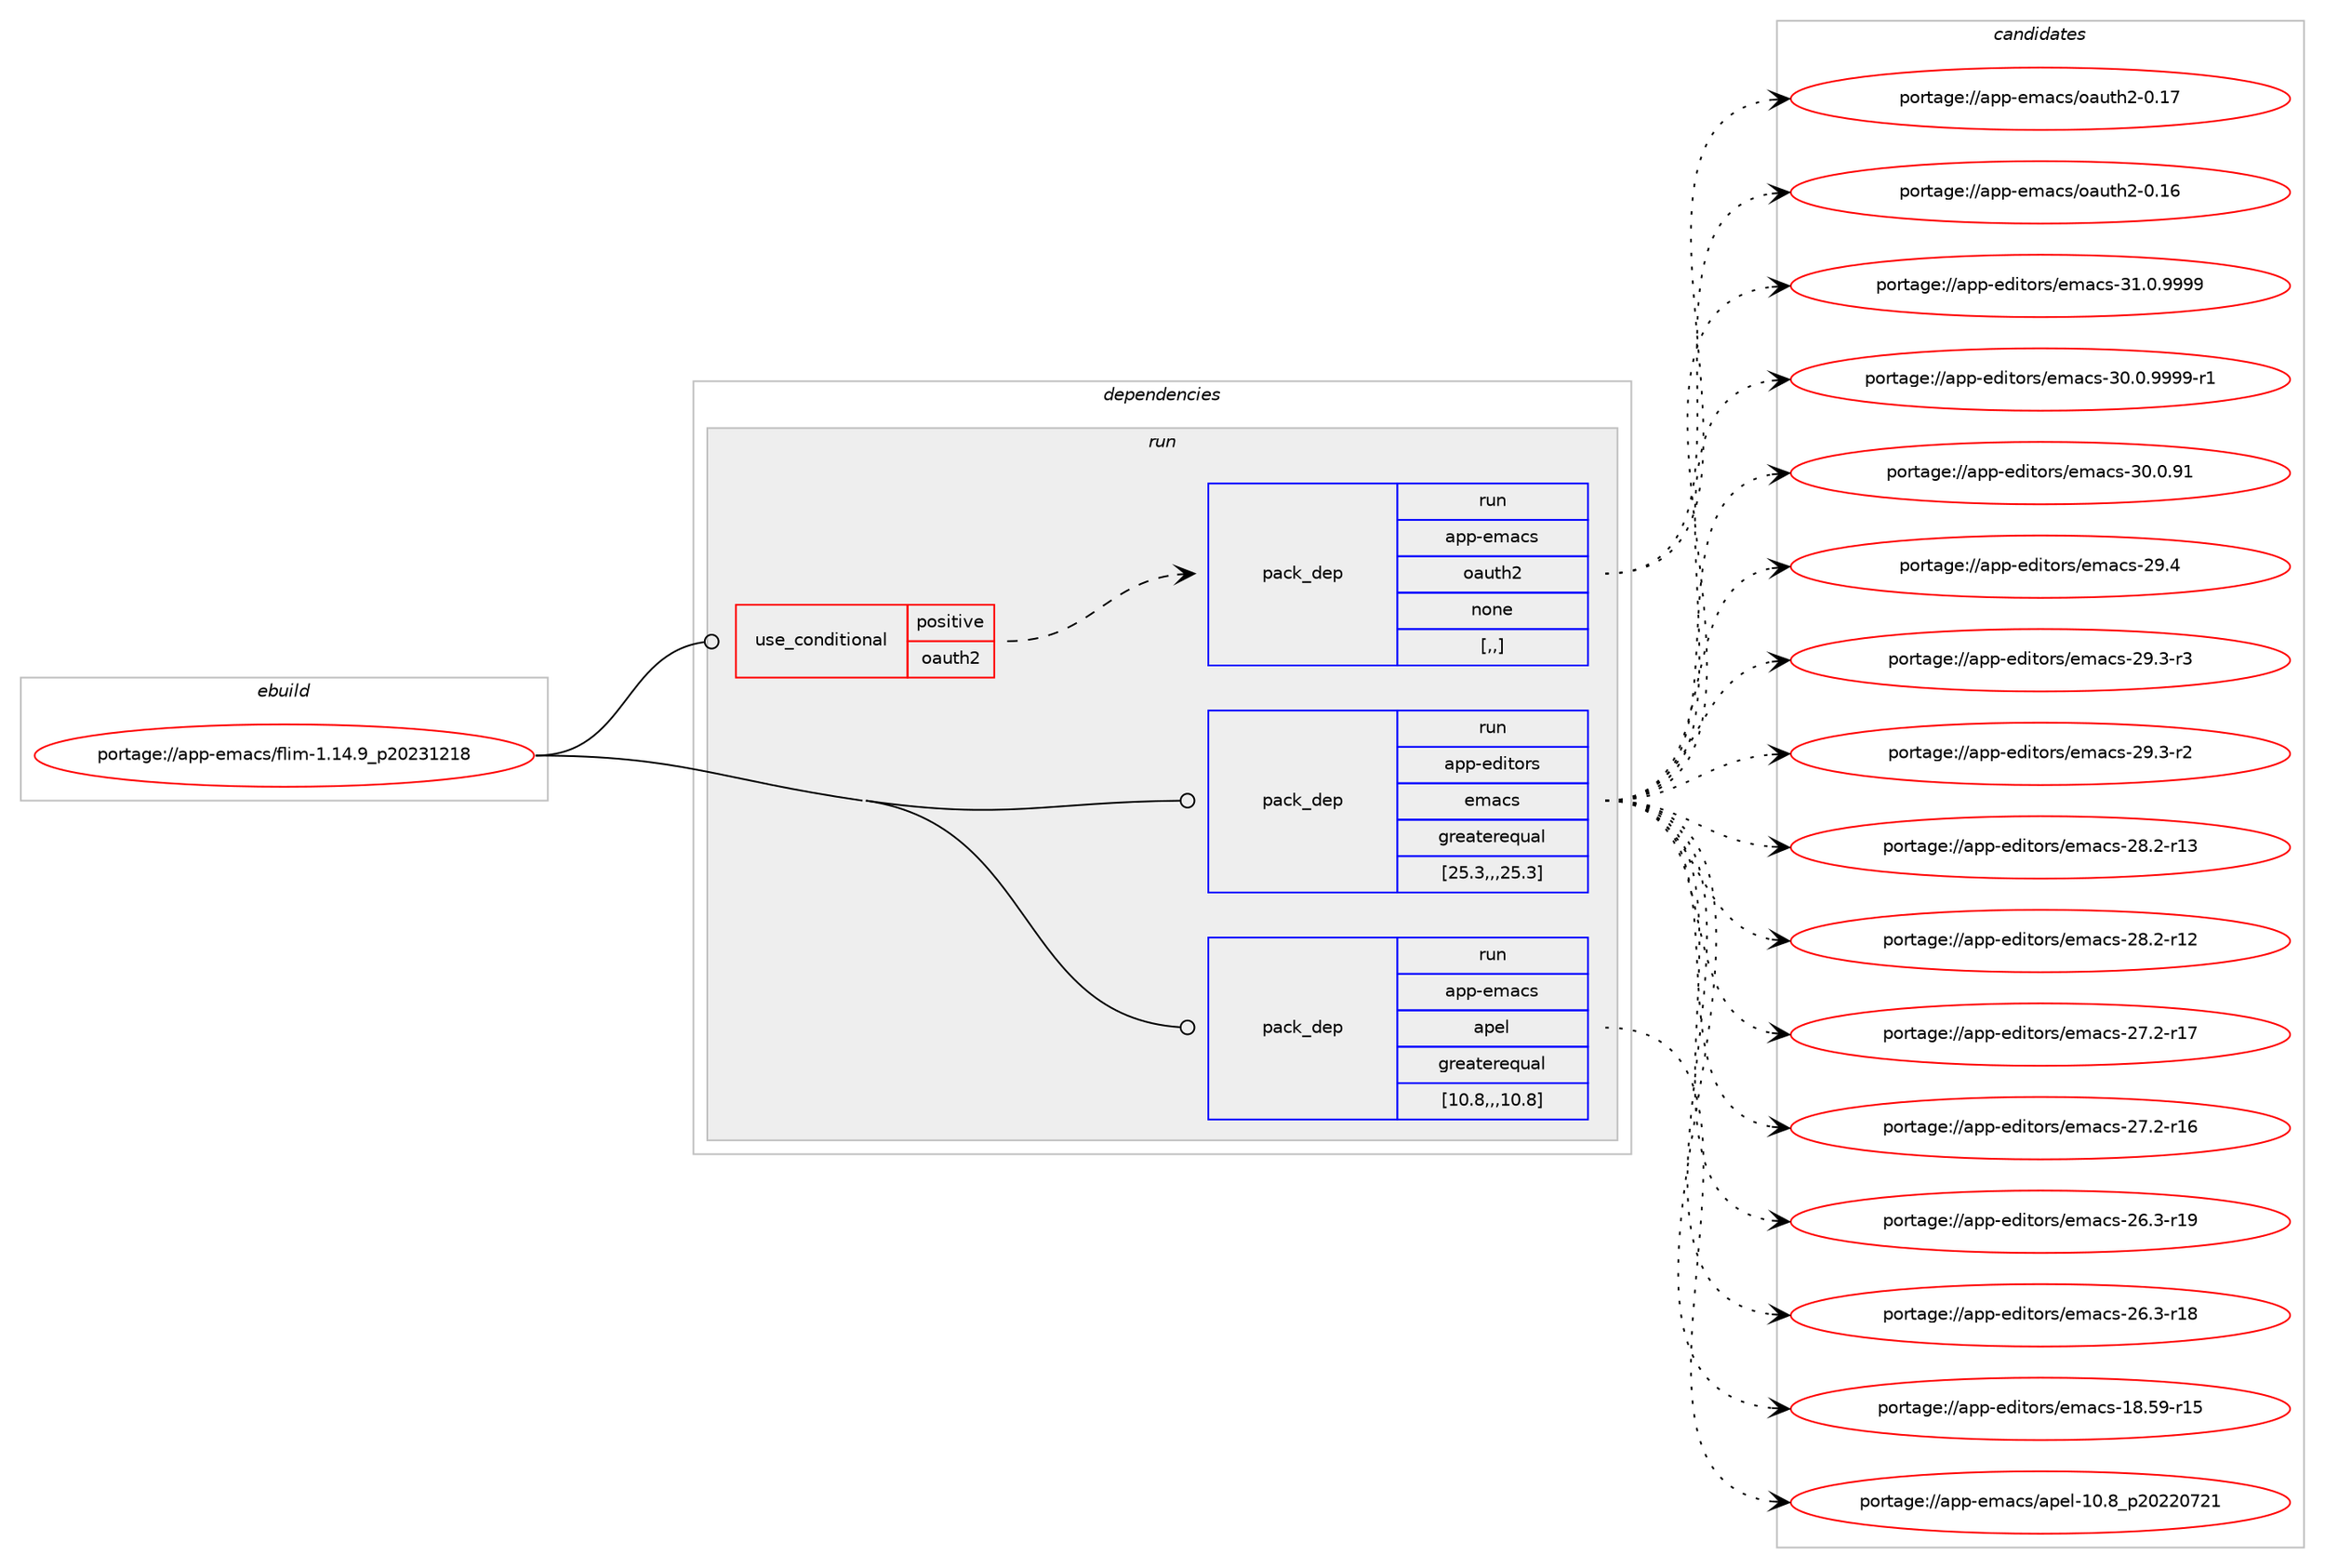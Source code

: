 digraph prolog {

# *************
# Graph options
# *************

newrank=true;
concentrate=true;
compound=true;
graph [rankdir=LR,fontname=Helvetica,fontsize=10,ranksep=1.5];#, ranksep=2.5, nodesep=0.2];
edge  [arrowhead=vee];
node  [fontname=Helvetica,fontsize=10];

# **********
# The ebuild
# **********

subgraph cluster_leftcol {
color=gray;
label=<<i>ebuild</i>>;
id [label="portage://app-emacs/flim-1.14.9_p20231218", color=red, width=4, href="../app-emacs/flim-1.14.9_p20231218.svg"];
}

# ****************
# The dependencies
# ****************

subgraph cluster_midcol {
color=gray;
label=<<i>dependencies</i>>;
subgraph cluster_compile {
fillcolor="#eeeeee";
style=filled;
label=<<i>compile</i>>;
}
subgraph cluster_compileandrun {
fillcolor="#eeeeee";
style=filled;
label=<<i>compile and run</i>>;
}
subgraph cluster_run {
fillcolor="#eeeeee";
style=filled;
label=<<i>run</i>>;
subgraph cond136109 {
dependency516545 [label=<<TABLE BORDER="0" CELLBORDER="1" CELLSPACING="0" CELLPADDING="4"><TR><TD ROWSPAN="3" CELLPADDING="10">use_conditional</TD></TR><TR><TD>positive</TD></TR><TR><TD>oauth2</TD></TR></TABLE>>, shape=none, color=red];
subgraph pack376686 {
dependency516546 [label=<<TABLE BORDER="0" CELLBORDER="1" CELLSPACING="0" CELLPADDING="4" WIDTH="220"><TR><TD ROWSPAN="6" CELLPADDING="30">pack_dep</TD></TR><TR><TD WIDTH="110">run</TD></TR><TR><TD>app-emacs</TD></TR><TR><TD>oauth2</TD></TR><TR><TD>none</TD></TR><TR><TD>[,,]</TD></TR></TABLE>>, shape=none, color=blue];
}
dependency516545:e -> dependency516546:w [weight=20,style="dashed",arrowhead="vee"];
}
id:e -> dependency516545:w [weight=20,style="solid",arrowhead="odot"];
subgraph pack376687 {
dependency516547 [label=<<TABLE BORDER="0" CELLBORDER="1" CELLSPACING="0" CELLPADDING="4" WIDTH="220"><TR><TD ROWSPAN="6" CELLPADDING="30">pack_dep</TD></TR><TR><TD WIDTH="110">run</TD></TR><TR><TD>app-editors</TD></TR><TR><TD>emacs</TD></TR><TR><TD>greaterequal</TD></TR><TR><TD>[25.3,,,25.3]</TD></TR></TABLE>>, shape=none, color=blue];
}
id:e -> dependency516547:w [weight=20,style="solid",arrowhead="odot"];
subgraph pack376688 {
dependency516548 [label=<<TABLE BORDER="0" CELLBORDER="1" CELLSPACING="0" CELLPADDING="4" WIDTH="220"><TR><TD ROWSPAN="6" CELLPADDING="30">pack_dep</TD></TR><TR><TD WIDTH="110">run</TD></TR><TR><TD>app-emacs</TD></TR><TR><TD>apel</TD></TR><TR><TD>greaterequal</TD></TR><TR><TD>[10.8,,,10.8]</TD></TR></TABLE>>, shape=none, color=blue];
}
id:e -> dependency516548:w [weight=20,style="solid",arrowhead="odot"];
}
}

# **************
# The candidates
# **************

subgraph cluster_choices {
rank=same;
color=gray;
label=<<i>candidates</i>>;

subgraph choice376686 {
color=black;
nodesep=1;
choice971121124510110997991154711197117116104504548464955 [label="portage://app-emacs/oauth2-0.17", color=red, width=4,href="../app-emacs/oauth2-0.17.svg"];
choice971121124510110997991154711197117116104504548464954 [label="portage://app-emacs/oauth2-0.16", color=red, width=4,href="../app-emacs/oauth2-0.16.svg"];
dependency516546:e -> choice971121124510110997991154711197117116104504548464955:w [style=dotted,weight="100"];
dependency516546:e -> choice971121124510110997991154711197117116104504548464954:w [style=dotted,weight="100"];
}
subgraph choice376687 {
color=black;
nodesep=1;
choice971121124510110010511611111411547101109979911545514946484657575757 [label="portage://app-editors/emacs-31.0.9999", color=red, width=4,href="../app-editors/emacs-31.0.9999.svg"];
choice9711211245101100105116111114115471011099799115455148464846575757574511449 [label="portage://app-editors/emacs-30.0.9999-r1", color=red, width=4,href="../app-editors/emacs-30.0.9999-r1.svg"];
choice97112112451011001051161111141154710110997991154551484648465749 [label="portage://app-editors/emacs-30.0.91", color=red, width=4,href="../app-editors/emacs-30.0.91.svg"];
choice97112112451011001051161111141154710110997991154550574652 [label="portage://app-editors/emacs-29.4", color=red, width=4,href="../app-editors/emacs-29.4.svg"];
choice971121124510110010511611111411547101109979911545505746514511451 [label="portage://app-editors/emacs-29.3-r3", color=red, width=4,href="../app-editors/emacs-29.3-r3.svg"];
choice971121124510110010511611111411547101109979911545505746514511450 [label="portage://app-editors/emacs-29.3-r2", color=red, width=4,href="../app-editors/emacs-29.3-r2.svg"];
choice97112112451011001051161111141154710110997991154550564650451144951 [label="portage://app-editors/emacs-28.2-r13", color=red, width=4,href="../app-editors/emacs-28.2-r13.svg"];
choice97112112451011001051161111141154710110997991154550564650451144950 [label="portage://app-editors/emacs-28.2-r12", color=red, width=4,href="../app-editors/emacs-28.2-r12.svg"];
choice97112112451011001051161111141154710110997991154550554650451144955 [label="portage://app-editors/emacs-27.2-r17", color=red, width=4,href="../app-editors/emacs-27.2-r17.svg"];
choice97112112451011001051161111141154710110997991154550554650451144954 [label="portage://app-editors/emacs-27.2-r16", color=red, width=4,href="../app-editors/emacs-27.2-r16.svg"];
choice97112112451011001051161111141154710110997991154550544651451144957 [label="portage://app-editors/emacs-26.3-r19", color=red, width=4,href="../app-editors/emacs-26.3-r19.svg"];
choice97112112451011001051161111141154710110997991154550544651451144956 [label="portage://app-editors/emacs-26.3-r18", color=red, width=4,href="../app-editors/emacs-26.3-r18.svg"];
choice9711211245101100105116111114115471011099799115454956465357451144953 [label="portage://app-editors/emacs-18.59-r15", color=red, width=4,href="../app-editors/emacs-18.59-r15.svg"];
dependency516547:e -> choice971121124510110010511611111411547101109979911545514946484657575757:w [style=dotted,weight="100"];
dependency516547:e -> choice9711211245101100105116111114115471011099799115455148464846575757574511449:w [style=dotted,weight="100"];
dependency516547:e -> choice97112112451011001051161111141154710110997991154551484648465749:w [style=dotted,weight="100"];
dependency516547:e -> choice97112112451011001051161111141154710110997991154550574652:w [style=dotted,weight="100"];
dependency516547:e -> choice971121124510110010511611111411547101109979911545505746514511451:w [style=dotted,weight="100"];
dependency516547:e -> choice971121124510110010511611111411547101109979911545505746514511450:w [style=dotted,weight="100"];
dependency516547:e -> choice97112112451011001051161111141154710110997991154550564650451144951:w [style=dotted,weight="100"];
dependency516547:e -> choice97112112451011001051161111141154710110997991154550564650451144950:w [style=dotted,weight="100"];
dependency516547:e -> choice97112112451011001051161111141154710110997991154550554650451144955:w [style=dotted,weight="100"];
dependency516547:e -> choice97112112451011001051161111141154710110997991154550554650451144954:w [style=dotted,weight="100"];
dependency516547:e -> choice97112112451011001051161111141154710110997991154550544651451144957:w [style=dotted,weight="100"];
dependency516547:e -> choice97112112451011001051161111141154710110997991154550544651451144956:w [style=dotted,weight="100"];
dependency516547:e -> choice9711211245101100105116111114115471011099799115454956465357451144953:w [style=dotted,weight="100"];
}
subgraph choice376688 {
color=black;
nodesep=1;
choice9711211245101109979911547971121011084549484656951125048505048555049 [label="portage://app-emacs/apel-10.8_p20220721", color=red, width=4,href="../app-emacs/apel-10.8_p20220721.svg"];
dependency516548:e -> choice9711211245101109979911547971121011084549484656951125048505048555049:w [style=dotted,weight="100"];
}
}

}
